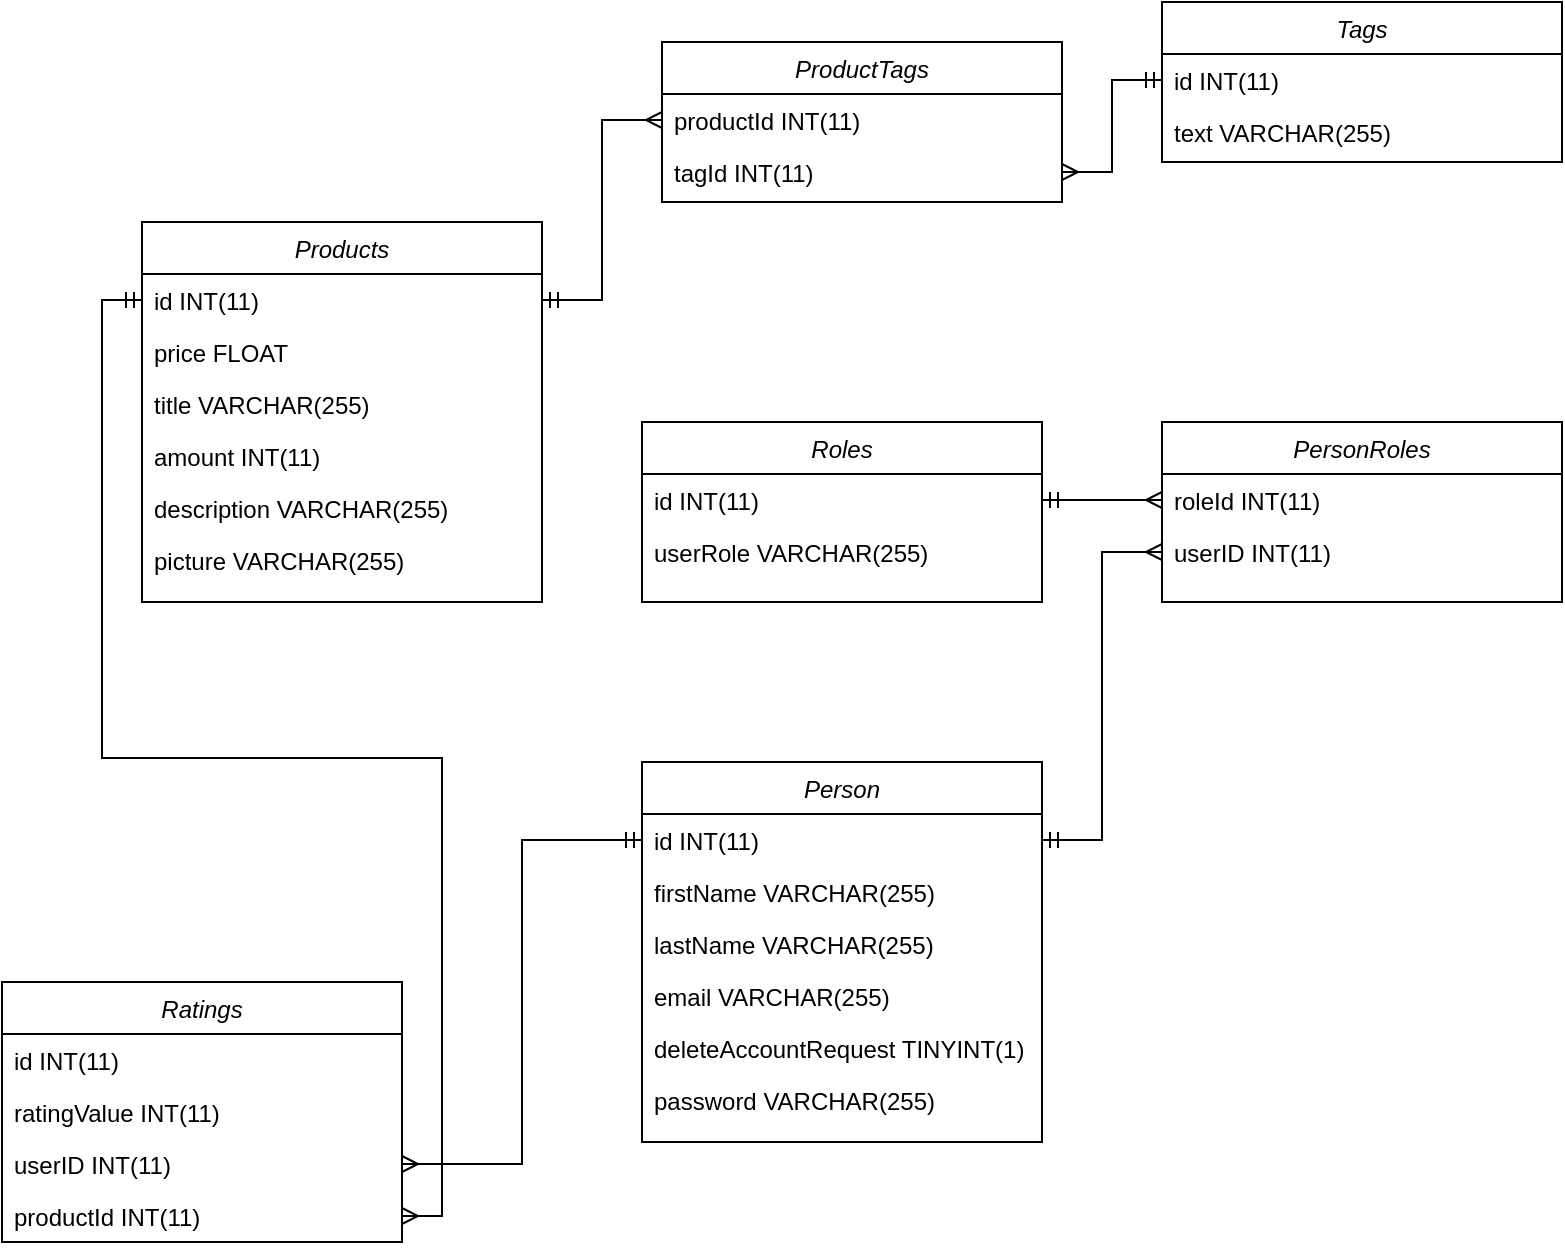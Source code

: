 <mxfile version="14.5.3" type="github">
  <diagram id="C5RBs43oDa-KdzZeNtuy" name="Page-1">
    <mxGraphModel dx="1422" dy="794" grid="1" gridSize="10" guides="1" tooltips="1" connect="1" arrows="1" fold="1" page="1" pageScale="1" pageWidth="827" pageHeight="1169" math="0" shadow="0">
      <root>
        <mxCell id="WIyWlLk6GJQsqaUBKTNV-0" />
        <mxCell id="WIyWlLk6GJQsqaUBKTNV-1" parent="WIyWlLk6GJQsqaUBKTNV-0" />
        <mxCell id="zHcdzeX4YuZYzXBB1P42-0" value="Person" style="swimlane;fontStyle=2;align=center;verticalAlign=top;childLayout=stackLayout;horizontal=1;startSize=26;horizontalStack=0;resizeParent=1;resizeLast=0;collapsible=1;marginBottom=0;rounded=0;shadow=0;strokeWidth=1;" parent="WIyWlLk6GJQsqaUBKTNV-1" vertex="1">
          <mxGeometry x="340" y="470" width="200" height="190" as="geometry">
            <mxRectangle x="220" y="120" width="160" height="26" as="alternateBounds" />
          </mxGeometry>
        </mxCell>
        <mxCell id="zHcdzeX4YuZYzXBB1P42-1" value="id INT(11)" style="text;align=left;verticalAlign=top;spacingLeft=4;spacingRight=4;overflow=hidden;rotatable=0;points=[[0,0.5],[1,0.5]];portConstraint=eastwest;" parent="zHcdzeX4YuZYzXBB1P42-0" vertex="1">
          <mxGeometry y="26" width="200" height="26" as="geometry" />
        </mxCell>
        <mxCell id="zHcdzeX4YuZYzXBB1P42-2" value="firstName VARCHAR(255)" style="text;align=left;verticalAlign=top;spacingLeft=4;spacingRight=4;overflow=hidden;rotatable=0;points=[[0,0.5],[1,0.5]];portConstraint=eastwest;rounded=0;shadow=0;html=0;" parent="zHcdzeX4YuZYzXBB1P42-0" vertex="1">
          <mxGeometry y="52" width="200" height="26" as="geometry" />
        </mxCell>
        <mxCell id="zHcdzeX4YuZYzXBB1P42-3" value="lastName VARCHAR(255)" style="text;align=left;verticalAlign=top;spacingLeft=4;spacingRight=4;overflow=hidden;rotatable=0;points=[[0,0.5],[1,0.5]];portConstraint=eastwest;rounded=0;shadow=0;html=0;" parent="zHcdzeX4YuZYzXBB1P42-0" vertex="1">
          <mxGeometry y="78" width="200" height="26" as="geometry" />
        </mxCell>
        <mxCell id="zHcdzeX4YuZYzXBB1P42-9" value="email VARCHAR(255)" style="text;align=left;verticalAlign=top;spacingLeft=4;spacingRight=4;overflow=hidden;rotatable=0;points=[[0,0.5],[1,0.5]];portConstraint=eastwest;rounded=0;shadow=0;html=0;" parent="zHcdzeX4YuZYzXBB1P42-0" vertex="1">
          <mxGeometry y="104" width="200" height="26" as="geometry" />
        </mxCell>
        <mxCell id="zHcdzeX4YuZYzXBB1P42-10" value="deleteAccountRequest TINYINT(1)" style="text;align=left;verticalAlign=top;spacingLeft=4;spacingRight=4;overflow=hidden;rotatable=0;points=[[0,0.5],[1,0.5]];portConstraint=eastwest;rounded=0;shadow=0;html=0;" parent="zHcdzeX4YuZYzXBB1P42-0" vertex="1">
          <mxGeometry y="130" width="200" height="26" as="geometry" />
        </mxCell>
        <mxCell id="zHcdzeX4YuZYzXBB1P42-11" value="password VARCHAR(255)" style="text;align=left;verticalAlign=top;spacingLeft=4;spacingRight=4;overflow=hidden;rotatable=0;points=[[0,0.5],[1,0.5]];portConstraint=eastwest;rounded=0;shadow=0;html=0;" parent="zHcdzeX4YuZYzXBB1P42-0" vertex="1">
          <mxGeometry y="156" width="200" height="26" as="geometry" />
        </mxCell>
        <mxCell id="zHcdzeX4YuZYzXBB1P42-12" value="PersonRoles" style="swimlane;fontStyle=2;align=center;verticalAlign=top;childLayout=stackLayout;horizontal=1;startSize=26;horizontalStack=0;resizeParent=1;resizeLast=0;collapsible=1;marginBottom=0;rounded=0;shadow=0;strokeWidth=1;" parent="WIyWlLk6GJQsqaUBKTNV-1" vertex="1">
          <mxGeometry x="600" y="300" width="200" height="90" as="geometry">
            <mxRectangle x="220" y="120" width="160" height="26" as="alternateBounds" />
          </mxGeometry>
        </mxCell>
        <mxCell id="zHcdzeX4YuZYzXBB1P42-13" value="roleId INT(11)" style="text;align=left;verticalAlign=top;spacingLeft=4;spacingRight=4;overflow=hidden;rotatable=0;points=[[0,0.5],[1,0.5]];portConstraint=eastwest;" parent="zHcdzeX4YuZYzXBB1P42-12" vertex="1">
          <mxGeometry y="26" width="200" height="26" as="geometry" />
        </mxCell>
        <mxCell id="zHcdzeX4YuZYzXBB1P42-14" value="userID INT(11)" style="text;align=left;verticalAlign=top;spacingLeft=4;spacingRight=4;overflow=hidden;rotatable=0;points=[[0,0.5],[1,0.5]];portConstraint=eastwest;rounded=0;shadow=0;html=0;" parent="zHcdzeX4YuZYzXBB1P42-12" vertex="1">
          <mxGeometry y="52" width="200" height="26" as="geometry" />
        </mxCell>
        <mxCell id="zHcdzeX4YuZYzXBB1P42-19" value="Roles" style="swimlane;fontStyle=2;align=center;verticalAlign=top;childLayout=stackLayout;horizontal=1;startSize=26;horizontalStack=0;resizeParent=1;resizeLast=0;collapsible=1;marginBottom=0;rounded=0;shadow=0;strokeWidth=1;" parent="WIyWlLk6GJQsqaUBKTNV-1" vertex="1">
          <mxGeometry x="340" y="300" width="200" height="90" as="geometry">
            <mxRectangle x="220" y="120" width="160" height="26" as="alternateBounds" />
          </mxGeometry>
        </mxCell>
        <mxCell id="zHcdzeX4YuZYzXBB1P42-20" value="id INT(11)" style="text;align=left;verticalAlign=top;spacingLeft=4;spacingRight=4;overflow=hidden;rotatable=0;points=[[0,0.5],[1,0.5]];portConstraint=eastwest;" parent="zHcdzeX4YuZYzXBB1P42-19" vertex="1">
          <mxGeometry y="26" width="200" height="26" as="geometry" />
        </mxCell>
        <mxCell id="zHcdzeX4YuZYzXBB1P42-21" value="userRole VARCHAR(255)" style="text;align=left;verticalAlign=top;spacingLeft=4;spacingRight=4;overflow=hidden;rotatable=0;points=[[0,0.5],[1,0.5]];portConstraint=eastwest;rounded=0;shadow=0;html=0;" parent="zHcdzeX4YuZYzXBB1P42-19" vertex="1">
          <mxGeometry y="52" width="200" height="26" as="geometry" />
        </mxCell>
        <mxCell id="zHcdzeX4YuZYzXBB1P42-26" style="edgeStyle=orthogonalEdgeStyle;rounded=0;orthogonalLoop=1;jettySize=auto;html=1;entryX=0;entryY=0.5;entryDx=0;entryDy=0;startArrow=ERmandOne;startFill=0;endArrow=ERmany;endFill=0;" parent="WIyWlLk6GJQsqaUBKTNV-1" source="zHcdzeX4YuZYzXBB1P42-20" target="zHcdzeX4YuZYzXBB1P42-13" edge="1">
          <mxGeometry relative="1" as="geometry" />
        </mxCell>
        <mxCell id="zHcdzeX4YuZYzXBB1P42-27" style="edgeStyle=orthogonalEdgeStyle;rounded=0;orthogonalLoop=1;jettySize=auto;html=1;entryX=0;entryY=0.5;entryDx=0;entryDy=0;startArrow=ERmandOne;startFill=0;endArrow=ERmany;endFill=0;" parent="WIyWlLk6GJQsqaUBKTNV-1" source="zHcdzeX4YuZYzXBB1P42-1" target="zHcdzeX4YuZYzXBB1P42-14" edge="1">
          <mxGeometry relative="1" as="geometry" />
        </mxCell>
        <mxCell id="zHcdzeX4YuZYzXBB1P42-28" value="Ratings" style="swimlane;fontStyle=2;align=center;verticalAlign=top;childLayout=stackLayout;horizontal=1;startSize=26;horizontalStack=0;resizeParent=1;resizeLast=0;collapsible=1;marginBottom=0;rounded=0;shadow=0;strokeWidth=1;" parent="WIyWlLk6GJQsqaUBKTNV-1" vertex="1">
          <mxGeometry x="20" y="580" width="200" height="130" as="geometry">
            <mxRectangle x="220" y="120" width="160" height="26" as="alternateBounds" />
          </mxGeometry>
        </mxCell>
        <mxCell id="zHcdzeX4YuZYzXBB1P42-29" value="id INT(11)" style="text;align=left;verticalAlign=top;spacingLeft=4;spacingRight=4;overflow=hidden;rotatable=0;points=[[0,0.5],[1,0.5]];portConstraint=eastwest;" parent="zHcdzeX4YuZYzXBB1P42-28" vertex="1">
          <mxGeometry y="26" width="200" height="26" as="geometry" />
        </mxCell>
        <mxCell id="zHcdzeX4YuZYzXBB1P42-30" value="ratingValue INT(11)" style="text;align=left;verticalAlign=top;spacingLeft=4;spacingRight=4;overflow=hidden;rotatable=0;points=[[0,0.5],[1,0.5]];portConstraint=eastwest;rounded=0;shadow=0;html=0;" parent="zHcdzeX4YuZYzXBB1P42-28" vertex="1">
          <mxGeometry y="52" width="200" height="26" as="geometry" />
        </mxCell>
        <mxCell id="zHcdzeX4YuZYzXBB1P42-31" value="userID INT(11)" style="text;align=left;verticalAlign=top;spacingLeft=4;spacingRight=4;overflow=hidden;rotatable=0;points=[[0,0.5],[1,0.5]];portConstraint=eastwest;rounded=0;shadow=0;html=0;" parent="zHcdzeX4YuZYzXBB1P42-28" vertex="1">
          <mxGeometry y="78" width="200" height="26" as="geometry" />
        </mxCell>
        <mxCell id="zHcdzeX4YuZYzXBB1P42-32" value="productId INT(11)" style="text;align=left;verticalAlign=top;spacingLeft=4;spacingRight=4;overflow=hidden;rotatable=0;points=[[0,0.5],[1,0.5]];portConstraint=eastwest;rounded=0;shadow=0;html=0;" parent="zHcdzeX4YuZYzXBB1P42-28" vertex="1">
          <mxGeometry y="104" width="200" height="26" as="geometry" />
        </mxCell>
        <mxCell id="zHcdzeX4YuZYzXBB1P42-35" style="edgeStyle=orthogonalEdgeStyle;rounded=0;orthogonalLoop=1;jettySize=auto;html=1;entryX=1;entryY=0.5;entryDx=0;entryDy=0;startArrow=ERmandOne;startFill=0;endArrow=ERmany;endFill=0;" parent="WIyWlLk6GJQsqaUBKTNV-1" source="zHcdzeX4YuZYzXBB1P42-1" target="zHcdzeX4YuZYzXBB1P42-31" edge="1">
          <mxGeometry relative="1" as="geometry" />
        </mxCell>
        <mxCell id="zHcdzeX4YuZYzXBB1P42-36" value="Products" style="swimlane;fontStyle=2;align=center;verticalAlign=top;childLayout=stackLayout;horizontal=1;startSize=26;horizontalStack=0;resizeParent=1;resizeLast=0;collapsible=1;marginBottom=0;rounded=0;shadow=0;strokeWidth=1;" parent="WIyWlLk6GJQsqaUBKTNV-1" vertex="1">
          <mxGeometry x="90" y="200" width="200" height="190" as="geometry">
            <mxRectangle x="220" y="120" width="160" height="26" as="alternateBounds" />
          </mxGeometry>
        </mxCell>
        <mxCell id="zHcdzeX4YuZYzXBB1P42-37" value="id INT(11)" style="text;align=left;verticalAlign=top;spacingLeft=4;spacingRight=4;overflow=hidden;rotatable=0;points=[[0,0.5],[1,0.5]];portConstraint=eastwest;" parent="zHcdzeX4YuZYzXBB1P42-36" vertex="1">
          <mxGeometry y="26" width="200" height="26" as="geometry" />
        </mxCell>
        <mxCell id="zHcdzeX4YuZYzXBB1P42-38" value="price FLOAT" style="text;align=left;verticalAlign=top;spacingLeft=4;spacingRight=4;overflow=hidden;rotatable=0;points=[[0,0.5],[1,0.5]];portConstraint=eastwest;rounded=0;shadow=0;html=0;" parent="zHcdzeX4YuZYzXBB1P42-36" vertex="1">
          <mxGeometry y="52" width="200" height="26" as="geometry" />
        </mxCell>
        <mxCell id="zHcdzeX4YuZYzXBB1P42-39" value="title VARCHAR(255)" style="text;align=left;verticalAlign=top;spacingLeft=4;spacingRight=4;overflow=hidden;rotatable=0;points=[[0,0.5],[1,0.5]];portConstraint=eastwest;rounded=0;shadow=0;html=0;" parent="zHcdzeX4YuZYzXBB1P42-36" vertex="1">
          <mxGeometry y="78" width="200" height="26" as="geometry" />
        </mxCell>
        <mxCell id="zHcdzeX4YuZYzXBB1P42-40" value="amount INT(11)" style="text;align=left;verticalAlign=top;spacingLeft=4;spacingRight=4;overflow=hidden;rotatable=0;points=[[0,0.5],[1,0.5]];portConstraint=eastwest;rounded=0;shadow=0;html=0;" parent="zHcdzeX4YuZYzXBB1P42-36" vertex="1">
          <mxGeometry y="104" width="200" height="26" as="geometry" />
        </mxCell>
        <mxCell id="zHcdzeX4YuZYzXBB1P42-42" value="description VARCHAR(255)" style="text;align=left;verticalAlign=top;spacingLeft=4;spacingRight=4;overflow=hidden;rotatable=0;points=[[0,0.5],[1,0.5]];portConstraint=eastwest;rounded=0;shadow=0;html=0;" parent="zHcdzeX4YuZYzXBB1P42-36" vertex="1">
          <mxGeometry y="130" width="200" height="26" as="geometry" />
        </mxCell>
        <mxCell id="zHcdzeX4YuZYzXBB1P42-43" value="picture VARCHAR(255)" style="text;align=left;verticalAlign=top;spacingLeft=4;spacingRight=4;overflow=hidden;rotatable=0;points=[[0,0.5],[1,0.5]];portConstraint=eastwest;rounded=0;shadow=0;html=0;" parent="zHcdzeX4YuZYzXBB1P42-36" vertex="1">
          <mxGeometry y="156" width="200" height="26" as="geometry" />
        </mxCell>
        <mxCell id="zHcdzeX4YuZYzXBB1P42-44" style="edgeStyle=orthogonalEdgeStyle;rounded=0;orthogonalLoop=1;jettySize=auto;html=1;entryX=0;entryY=0.5;entryDx=0;entryDy=0;startArrow=ERmany;startFill=0;endArrow=ERmandOne;endFill=0;" parent="WIyWlLk6GJQsqaUBKTNV-1" source="zHcdzeX4YuZYzXBB1P42-32" target="zHcdzeX4YuZYzXBB1P42-37" edge="1">
          <mxGeometry relative="1" as="geometry" />
        </mxCell>
        <mxCell id="zHcdzeX4YuZYzXBB1P42-45" value="ProductTags" style="swimlane;fontStyle=2;align=center;verticalAlign=top;childLayout=stackLayout;horizontal=1;startSize=26;horizontalStack=0;resizeParent=1;resizeLast=0;collapsible=1;marginBottom=0;rounded=0;shadow=0;strokeWidth=1;" parent="WIyWlLk6GJQsqaUBKTNV-1" vertex="1">
          <mxGeometry x="350" y="110" width="200" height="80" as="geometry">
            <mxRectangle x="220" y="120" width="160" height="26" as="alternateBounds" />
          </mxGeometry>
        </mxCell>
        <mxCell id="zHcdzeX4YuZYzXBB1P42-59" value="productId INT(11)" style="text;align=left;verticalAlign=top;spacingLeft=4;spacingRight=4;overflow=hidden;rotatable=0;points=[[0,0.5],[1,0.5]];portConstraint=eastwest;" parent="zHcdzeX4YuZYzXBB1P42-45" vertex="1">
          <mxGeometry y="26" width="200" height="26" as="geometry" />
        </mxCell>
        <mxCell id="zHcdzeX4YuZYzXBB1P42-60" value="tagId INT(11)" style="text;align=left;verticalAlign=top;spacingLeft=4;spacingRight=4;overflow=hidden;rotatable=0;points=[[0,0.5],[1,0.5]];portConstraint=eastwest;rounded=0;shadow=0;html=0;" parent="zHcdzeX4YuZYzXBB1P42-45" vertex="1">
          <mxGeometry y="52" width="200" height="26" as="geometry" />
        </mxCell>
        <mxCell id="zHcdzeX4YuZYzXBB1P42-52" value="Tags" style="swimlane;fontStyle=2;align=center;verticalAlign=top;childLayout=stackLayout;horizontal=1;startSize=26;horizontalStack=0;resizeParent=1;resizeLast=0;collapsible=1;marginBottom=0;rounded=0;shadow=0;strokeWidth=1;" parent="WIyWlLk6GJQsqaUBKTNV-1" vertex="1">
          <mxGeometry x="600" y="90" width="200" height="80" as="geometry">
            <mxRectangle x="220" y="120" width="160" height="26" as="alternateBounds" />
          </mxGeometry>
        </mxCell>
        <mxCell id="zHcdzeX4YuZYzXBB1P42-53" value="id INT(11)" style="text;align=left;verticalAlign=top;spacingLeft=4;spacingRight=4;overflow=hidden;rotatable=0;points=[[0,0.5],[1,0.5]];portConstraint=eastwest;" parent="zHcdzeX4YuZYzXBB1P42-52" vertex="1">
          <mxGeometry y="26" width="200" height="26" as="geometry" />
        </mxCell>
        <mxCell id="zHcdzeX4YuZYzXBB1P42-55" value="text VARCHAR(255)" style="text;align=left;verticalAlign=top;spacingLeft=4;spacingRight=4;overflow=hidden;rotatable=0;points=[[0,0.5],[1,0.5]];portConstraint=eastwest;rounded=0;shadow=0;html=0;" parent="zHcdzeX4YuZYzXBB1P42-52" vertex="1">
          <mxGeometry y="52" width="200" height="26" as="geometry" />
        </mxCell>
        <mxCell id="zHcdzeX4YuZYzXBB1P42-61" style="edgeStyle=orthogonalEdgeStyle;rounded=0;orthogonalLoop=1;jettySize=auto;html=1;entryX=0;entryY=0.5;entryDx=0;entryDy=0;startArrow=ERmandOne;startFill=0;endArrow=ERmany;endFill=0;" parent="WIyWlLk6GJQsqaUBKTNV-1" source="zHcdzeX4YuZYzXBB1P42-37" target="zHcdzeX4YuZYzXBB1P42-59" edge="1">
          <mxGeometry relative="1" as="geometry" />
        </mxCell>
        <mxCell id="zHcdzeX4YuZYzXBB1P42-62" style="edgeStyle=orthogonalEdgeStyle;rounded=0;orthogonalLoop=1;jettySize=auto;html=1;entryX=1;entryY=0.5;entryDx=0;entryDy=0;startArrow=ERmandOne;startFill=0;endArrow=ERmany;endFill=0;" parent="WIyWlLk6GJQsqaUBKTNV-1" source="zHcdzeX4YuZYzXBB1P42-53" target="zHcdzeX4YuZYzXBB1P42-60" edge="1">
          <mxGeometry relative="1" as="geometry" />
        </mxCell>
      </root>
    </mxGraphModel>
  </diagram>
</mxfile>
